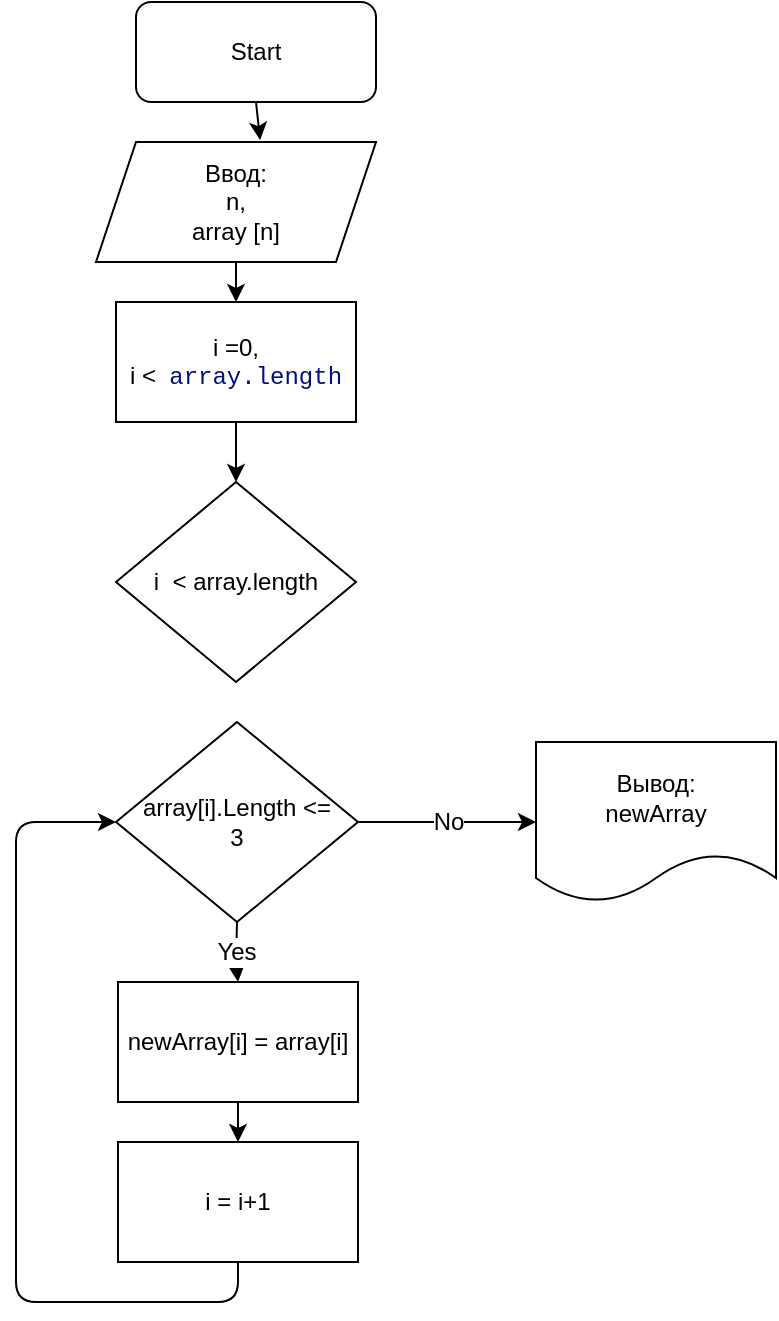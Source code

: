 <mxfile>
    <diagram id="nl3ae3OwOn_psH3Agz2A" name="Page-1">
        <mxGraphModel dx="669" dy="370" grid="1" gridSize="10" guides="1" tooltips="1" connect="1" arrows="1" fold="1" page="1" pageScale="1" pageWidth="827" pageHeight="1169" math="0" shadow="0">
            <root>
                <mxCell id="0"/>
                <mxCell id="1" parent="0"/>
                <mxCell id="12" style="edgeStyle=none;html=1;exitX=0.5;exitY=1;exitDx=0;exitDy=0;entryX=0.586;entryY=-0.016;entryDx=0;entryDy=0;entryPerimeter=0;fontSize=12;" edge="1" parent="1" source="2" target="3">
                    <mxGeometry relative="1" as="geometry"/>
                </mxCell>
                <mxCell id="2" value="Start" style="rounded=1;whiteSpace=wrap;html=1;" vertex="1" parent="1">
                    <mxGeometry x="180" width="120" height="50" as="geometry"/>
                </mxCell>
                <mxCell id="13" style="edgeStyle=none;html=1;exitX=0.5;exitY=1;exitDx=0;exitDy=0;entryX=0.5;entryY=0;entryDx=0;entryDy=0;fontSize=12;" edge="1" parent="1" source="3" target="4">
                    <mxGeometry relative="1" as="geometry"/>
                </mxCell>
                <mxCell id="3" value="Ввод:&lt;br&gt;n,&lt;br&gt;array [n]" style="shape=parallelogram;perimeter=parallelogramPerimeter;whiteSpace=wrap;html=1;fixedSize=1;" vertex="1" parent="1">
                    <mxGeometry x="160" y="70" width="140" height="60" as="geometry"/>
                </mxCell>
                <mxCell id="11" style="edgeStyle=none;html=1;exitX=0.5;exitY=1;exitDx=0;exitDy=0;fontSize=12;" edge="1" parent="1" source="4" target="18">
                    <mxGeometry relative="1" as="geometry"/>
                </mxCell>
                <mxCell id="4" value="i =0,&lt;br&gt;i &amp;lt;&amp;nbsp; &lt;font face=&quot;Consolas, Courier New, monospace&quot; color=&quot;#001080&quot;&gt;&lt;span style=&quot;&quot;&gt;array.length&lt;br&gt;&lt;/span&gt;&lt;/font&gt;" style="rounded=0;whiteSpace=wrap;html=1;" vertex="1" parent="1">
                    <mxGeometry x="170" y="150" width="120" height="60" as="geometry"/>
                </mxCell>
                <mxCell id="7" value="Yes" style="edgeStyle=none;html=1;exitX=0.5;exitY=1;exitDx=0;exitDy=0;entryX=0.5;entryY=0;entryDx=0;entryDy=0;fontSize=12;" edge="1" parent="1" source="5" target="6">
                    <mxGeometry relative="1" as="geometry">
                        <Array as="points">
                            <mxPoint x="230" y="480"/>
                        </Array>
                    </mxGeometry>
                </mxCell>
                <mxCell id="15" value="No" style="edgeStyle=none;html=1;exitX=1;exitY=0.5;exitDx=0;exitDy=0;entryX=0;entryY=0.5;entryDx=0;entryDy=0;fontSize=12;" edge="1" parent="1" source="5" target="14">
                    <mxGeometry relative="1" as="geometry"/>
                </mxCell>
                <mxCell id="5" value="array[i].Length &amp;lt;=&lt;br&gt;3" style="rhombus;whiteSpace=wrap;html=1;fontSize=12;" vertex="1" parent="1">
                    <mxGeometry x="170" y="360" width="121" height="100" as="geometry"/>
                </mxCell>
                <mxCell id="9" style="edgeStyle=none;html=1;exitX=0.5;exitY=1;exitDx=0;exitDy=0;entryX=0.5;entryY=0;entryDx=0;entryDy=0;fontSize=12;" edge="1" parent="1" source="6" target="8">
                    <mxGeometry relative="1" as="geometry"/>
                </mxCell>
                <mxCell id="6" value="newArray[i] = array[i]" style="rounded=0;whiteSpace=wrap;html=1;fontSize=12;" vertex="1" parent="1">
                    <mxGeometry x="171" y="490" width="120" height="60" as="geometry"/>
                </mxCell>
                <mxCell id="10" style="edgeStyle=none;html=1;exitX=0.5;exitY=1;exitDx=0;exitDy=0;entryX=0;entryY=0.5;entryDx=0;entryDy=0;fontSize=12;" edge="1" parent="1" source="8" target="5">
                    <mxGeometry relative="1" as="geometry">
                        <Array as="points">
                            <mxPoint x="231" y="650"/>
                            <mxPoint x="120" y="650"/>
                            <mxPoint x="120" y="410"/>
                        </Array>
                    </mxGeometry>
                </mxCell>
                <mxCell id="8" value="i = i+1" style="rounded=0;whiteSpace=wrap;html=1;fontSize=12;" vertex="1" parent="1">
                    <mxGeometry x="171" y="570" width="120" height="60" as="geometry"/>
                </mxCell>
                <mxCell id="14" value="Вывод:&lt;br&gt;newArray" style="shape=document;whiteSpace=wrap;html=1;boundedLbl=1;fontSize=12;" vertex="1" parent="1">
                    <mxGeometry x="380" y="370" width="120" height="80" as="geometry"/>
                </mxCell>
                <mxCell id="18" value="i&amp;nbsp; &amp;lt; array.length" style="rhombus;whiteSpace=wrap;html=1;fontSize=12;" vertex="1" parent="1">
                    <mxGeometry x="170" y="240" width="120" height="100" as="geometry"/>
                </mxCell>
            </root>
        </mxGraphModel>
    </diagram>
</mxfile>